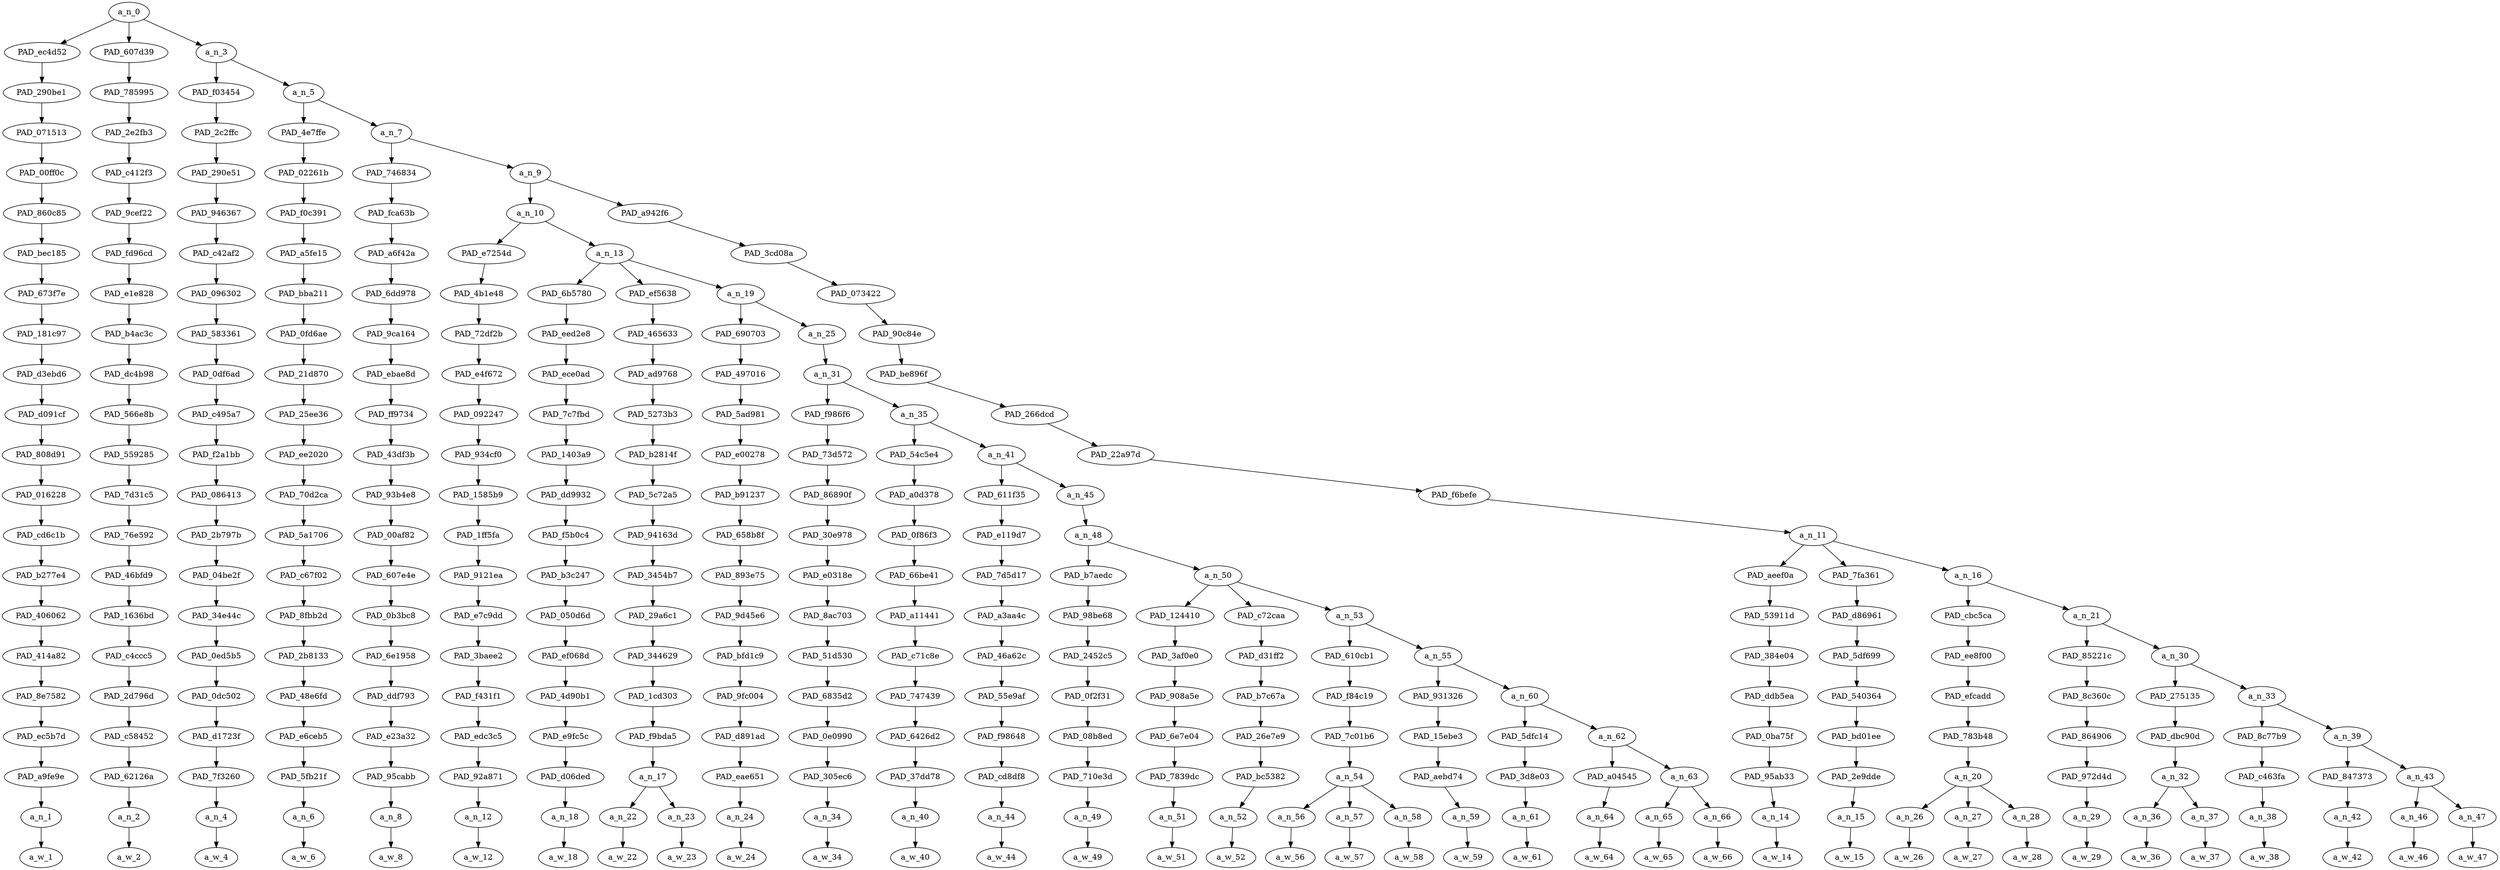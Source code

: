 strict digraph "" {
	a_n_0	[div_dir=-1,
		index=0,
		level=21,
		pos="1.7599656846788196,21!",
		text_span="[0, 1, 2, 3, 4, 5, 6, 7, 8, 9, 10, 11, 12, 13, 14, 15, 16, 17, 18, 19, 20, 21, 22, 23, 24, 25, 26, 27, 28, 29, 30, 31, 32, 33, 34, \
35]",
		value=0.99999999];
	PAD_ec4d52	[div_dir=-1,
		index=0,
		level=20,
		pos="0.0,20!",
		text_span="[0]",
		value=0.04089556];
	a_n_0 -> PAD_ec4d52;
	PAD_607d39	[div_dir=-1,
		index=1,
		level=20,
		pos="1.0,20!",
		text_span="[1]",
		value=0.01896242];
	a_n_0 -> PAD_607d39;
	a_n_3	[div_dir=-1,
		index=2,
		level=20,
		pos="4.279897054036459,20!",
		text_span="[2, 3, 4, 5, 6, 7, 8, 9, 10, 11, 12, 13, 14, 15, 16, 17, 18, 19, 20, 21, 22, 23, 24, 25, 26, 27, 28, 29, 30, 31, 32, 33, 34, 35]",
		value=0.93997715];
	a_n_0 -> a_n_3;
	PAD_290be1	[div_dir=-1,
		index=0,
		level=19,
		pos="0.0,19!",
		text_span="[0]",
		value=0.04089556];
	PAD_ec4d52 -> PAD_290be1;
	PAD_071513	[div_dir=-1,
		index=0,
		level=18,
		pos="0.0,18!",
		text_span="[0]",
		value=0.04089556];
	PAD_290be1 -> PAD_071513;
	PAD_00ff0c	[div_dir=-1,
		index=0,
		level=17,
		pos="0.0,17!",
		text_span="[0]",
		value=0.04089556];
	PAD_071513 -> PAD_00ff0c;
	PAD_860c85	[div_dir=-1,
		index=0,
		level=16,
		pos="0.0,16!",
		text_span="[0]",
		value=0.04089556];
	PAD_00ff0c -> PAD_860c85;
	PAD_bec185	[div_dir=-1,
		index=0,
		level=15,
		pos="0.0,15!",
		text_span="[0]",
		value=0.04089556];
	PAD_860c85 -> PAD_bec185;
	PAD_673f7e	[div_dir=-1,
		index=0,
		level=14,
		pos="0.0,14!",
		text_span="[0]",
		value=0.04089556];
	PAD_bec185 -> PAD_673f7e;
	PAD_181c97	[div_dir=-1,
		index=0,
		level=13,
		pos="0.0,13!",
		text_span="[0]",
		value=0.04089556];
	PAD_673f7e -> PAD_181c97;
	PAD_d3ebd6	[div_dir=-1,
		index=0,
		level=12,
		pos="0.0,12!",
		text_span="[0]",
		value=0.04089556];
	PAD_181c97 -> PAD_d3ebd6;
	PAD_d091cf	[div_dir=-1,
		index=0,
		level=11,
		pos="0.0,11!",
		text_span="[0]",
		value=0.04089556];
	PAD_d3ebd6 -> PAD_d091cf;
	PAD_808d91	[div_dir=-1,
		index=0,
		level=10,
		pos="0.0,10!",
		text_span="[0]",
		value=0.04089556];
	PAD_d091cf -> PAD_808d91;
	PAD_016228	[div_dir=-1,
		index=0,
		level=9,
		pos="0.0,9!",
		text_span="[0]",
		value=0.04089556];
	PAD_808d91 -> PAD_016228;
	PAD_cd6c1b	[div_dir=-1,
		index=0,
		level=8,
		pos="0.0,8!",
		text_span="[0]",
		value=0.04089556];
	PAD_016228 -> PAD_cd6c1b;
	PAD_b277e4	[div_dir=-1,
		index=0,
		level=7,
		pos="0.0,7!",
		text_span="[0]",
		value=0.04089556];
	PAD_cd6c1b -> PAD_b277e4;
	PAD_406062	[div_dir=-1,
		index=0,
		level=6,
		pos="0.0,6!",
		text_span="[0]",
		value=0.04089556];
	PAD_b277e4 -> PAD_406062;
	PAD_414a82	[div_dir=-1,
		index=0,
		level=5,
		pos="0.0,5!",
		text_span="[0]",
		value=0.04089556];
	PAD_406062 -> PAD_414a82;
	PAD_8e7582	[div_dir=-1,
		index=0,
		level=4,
		pos="0.0,4!",
		text_span="[0]",
		value=0.04089556];
	PAD_414a82 -> PAD_8e7582;
	PAD_ec5b7d	[div_dir=-1,
		index=0,
		level=3,
		pos="0.0,3!",
		text_span="[0]",
		value=0.04089556];
	PAD_8e7582 -> PAD_ec5b7d;
	PAD_a9fe9e	[div_dir=-1,
		index=0,
		level=2,
		pos="0.0,2!",
		text_span="[0]",
		value=0.04089556];
	PAD_ec5b7d -> PAD_a9fe9e;
	a_n_1	[div_dir=-1,
		index=0,
		level=1,
		pos="0.0,1!",
		text_span="[0]",
		value=0.04089556];
	PAD_a9fe9e -> a_n_1;
	a_w_1	[div_dir=0,
		index=0,
		level=0,
		pos="0,0!",
		text_span="[0]",
		value="<user>"];
	a_n_1 -> a_w_1;
	PAD_785995	[div_dir=-1,
		index=1,
		level=19,
		pos="1.0,19!",
		text_span="[1]",
		value=0.01896242];
	PAD_607d39 -> PAD_785995;
	PAD_2e2fb3	[div_dir=-1,
		index=1,
		level=18,
		pos="1.0,18!",
		text_span="[1]",
		value=0.01896242];
	PAD_785995 -> PAD_2e2fb3;
	PAD_c412f3	[div_dir=-1,
		index=1,
		level=17,
		pos="1.0,17!",
		text_span="[1]",
		value=0.01896242];
	PAD_2e2fb3 -> PAD_c412f3;
	PAD_9cef22	[div_dir=-1,
		index=1,
		level=16,
		pos="1.0,16!",
		text_span="[1]",
		value=0.01896242];
	PAD_c412f3 -> PAD_9cef22;
	PAD_fd96cd	[div_dir=-1,
		index=1,
		level=15,
		pos="1.0,15!",
		text_span="[1]",
		value=0.01896242];
	PAD_9cef22 -> PAD_fd96cd;
	PAD_e1e828	[div_dir=-1,
		index=1,
		level=14,
		pos="1.0,14!",
		text_span="[1]",
		value=0.01896242];
	PAD_fd96cd -> PAD_e1e828;
	PAD_b4ac3c	[div_dir=-1,
		index=1,
		level=13,
		pos="1.0,13!",
		text_span="[1]",
		value=0.01896242];
	PAD_e1e828 -> PAD_b4ac3c;
	PAD_dc4b98	[div_dir=-1,
		index=1,
		level=12,
		pos="1.0,12!",
		text_span="[1]",
		value=0.01896242];
	PAD_b4ac3c -> PAD_dc4b98;
	PAD_566e8b	[div_dir=-1,
		index=1,
		level=11,
		pos="1.0,11!",
		text_span="[1]",
		value=0.01896242];
	PAD_dc4b98 -> PAD_566e8b;
	PAD_559285	[div_dir=-1,
		index=1,
		level=10,
		pos="1.0,10!",
		text_span="[1]",
		value=0.01896242];
	PAD_566e8b -> PAD_559285;
	PAD_7d31c5	[div_dir=-1,
		index=1,
		level=9,
		pos="1.0,9!",
		text_span="[1]",
		value=0.01896242];
	PAD_559285 -> PAD_7d31c5;
	PAD_76e592	[div_dir=-1,
		index=1,
		level=8,
		pos="1.0,8!",
		text_span="[1]",
		value=0.01896242];
	PAD_7d31c5 -> PAD_76e592;
	PAD_46bfd9	[div_dir=-1,
		index=1,
		level=7,
		pos="1.0,7!",
		text_span="[1]",
		value=0.01896242];
	PAD_76e592 -> PAD_46bfd9;
	PAD_1636bd	[div_dir=-1,
		index=1,
		level=6,
		pos="1.0,6!",
		text_span="[1]",
		value=0.01896242];
	PAD_46bfd9 -> PAD_1636bd;
	PAD_c4ccc5	[div_dir=-1,
		index=1,
		level=5,
		pos="1.0,5!",
		text_span="[1]",
		value=0.01896242];
	PAD_1636bd -> PAD_c4ccc5;
	PAD_2d796d	[div_dir=-1,
		index=1,
		level=4,
		pos="1.0,4!",
		text_span="[1]",
		value=0.01896242];
	PAD_c4ccc5 -> PAD_2d796d;
	PAD_c58452	[div_dir=-1,
		index=1,
		level=3,
		pos="1.0,3!",
		text_span="[1]",
		value=0.01896242];
	PAD_2d796d -> PAD_c58452;
	PAD_62126a	[div_dir=-1,
		index=1,
		level=2,
		pos="1.0,2!",
		text_span="[1]",
		value=0.01896242];
	PAD_c58452 -> PAD_62126a;
	a_n_2	[div_dir=-1,
		index=1,
		level=1,
		pos="1.0,1!",
		text_span="[1]",
		value=0.01896242];
	PAD_62126a -> a_n_2;
	a_w_2	[div_dir=0,
		index=1,
		level=0,
		pos="1,0!",
		text_span="[1]",
		value=and];
	a_n_2 -> a_w_2;
	PAD_f03454	[div_dir=-1,
		index=2,
		level=19,
		pos="2.0,19!",
		text_span="[2]",
		value=0.01321689];
	a_n_3 -> PAD_f03454;
	a_n_5	[div_dir=-1,
		index=3,
		level=19,
		pos="6.559794108072917,19!",
		text_span="[3, 4, 5, 6, 7, 8, 9, 10, 11, 12, 13, 14, 15, 16, 17, 18, 19, 20, 21, 22, 23, 24, 25, 26, 27, 28, 29, 30, 31, 32, 33, 34, 35]",
		value=0.92663118];
	a_n_3 -> a_n_5;
	PAD_2c2ffc	[div_dir=-1,
		index=2,
		level=18,
		pos="2.0,18!",
		text_span="[2]",
		value=0.01321689];
	PAD_f03454 -> PAD_2c2ffc;
	PAD_290e51	[div_dir=-1,
		index=2,
		level=17,
		pos="2.0,17!",
		text_span="[2]",
		value=0.01321689];
	PAD_2c2ffc -> PAD_290e51;
	PAD_946367	[div_dir=-1,
		index=2,
		level=16,
		pos="2.0,16!",
		text_span="[2]",
		value=0.01321689];
	PAD_290e51 -> PAD_946367;
	PAD_c42af2	[div_dir=-1,
		index=2,
		level=15,
		pos="2.0,15!",
		text_span="[2]",
		value=0.01321689];
	PAD_946367 -> PAD_c42af2;
	PAD_096302	[div_dir=-1,
		index=2,
		level=14,
		pos="2.0,14!",
		text_span="[2]",
		value=0.01321689];
	PAD_c42af2 -> PAD_096302;
	PAD_583361	[div_dir=-1,
		index=2,
		level=13,
		pos="2.0,13!",
		text_span="[2]",
		value=0.01321689];
	PAD_096302 -> PAD_583361;
	PAD_0df6ad	[div_dir=-1,
		index=2,
		level=12,
		pos="2.0,12!",
		text_span="[2]",
		value=0.01321689];
	PAD_583361 -> PAD_0df6ad;
	PAD_c495a7	[div_dir=-1,
		index=2,
		level=11,
		pos="2.0,11!",
		text_span="[2]",
		value=0.01321689];
	PAD_0df6ad -> PAD_c495a7;
	PAD_f2a1bb	[div_dir=-1,
		index=2,
		level=10,
		pos="2.0,10!",
		text_span="[2]",
		value=0.01321689];
	PAD_c495a7 -> PAD_f2a1bb;
	PAD_086413	[div_dir=-1,
		index=2,
		level=9,
		pos="2.0,9!",
		text_span="[2]",
		value=0.01321689];
	PAD_f2a1bb -> PAD_086413;
	PAD_2b797b	[div_dir=-1,
		index=2,
		level=8,
		pos="2.0,8!",
		text_span="[2]",
		value=0.01321689];
	PAD_086413 -> PAD_2b797b;
	PAD_04be2f	[div_dir=-1,
		index=2,
		level=7,
		pos="2.0,7!",
		text_span="[2]",
		value=0.01321689];
	PAD_2b797b -> PAD_04be2f;
	PAD_34e44c	[div_dir=-1,
		index=2,
		level=6,
		pos="2.0,6!",
		text_span="[2]",
		value=0.01321689];
	PAD_04be2f -> PAD_34e44c;
	PAD_0ed5b5	[div_dir=-1,
		index=2,
		level=5,
		pos="2.0,5!",
		text_span="[2]",
		value=0.01321689];
	PAD_34e44c -> PAD_0ed5b5;
	PAD_0dc502	[div_dir=-1,
		index=2,
		level=4,
		pos="2.0,4!",
		text_span="[2]",
		value=0.01321689];
	PAD_0ed5b5 -> PAD_0dc502;
	PAD_d1723f	[div_dir=-1,
		index=2,
		level=3,
		pos="2.0,3!",
		text_span="[2]",
		value=0.01321689];
	PAD_0dc502 -> PAD_d1723f;
	PAD_7f3260	[div_dir=-1,
		index=2,
		level=2,
		pos="2.0,2!",
		text_span="[2]",
		value=0.01321689];
	PAD_d1723f -> PAD_7f3260;
	a_n_4	[div_dir=-1,
		index=2,
		level=1,
		pos="2.0,1!",
		text_span="[2]",
		value=0.01321689];
	PAD_7f3260 -> a_n_4;
	a_w_4	[div_dir=0,
		index=2,
		level=0,
		pos="2,0!",
		text_span="[2]",
		value=this];
	a_n_4 -> a_w_4;
	PAD_4e7ffe	[div_dir=-1,
		index=3,
		level=18,
		pos="3.0,18!",
		text_span="[3]",
		value=0.01443607];
	a_n_5 -> PAD_4e7ffe;
	a_n_7	[div_dir=-1,
		index=4,
		level=18,
		pos="10.119588216145834,18!",
		text_span="[4, 5, 6, 7, 8, 9, 10, 11, 12, 13, 14, 15, 16, 17, 18, 19, 20, 21, 22, 23, 24, 25, 26, 27, 28, 29, 30, 31, 32, 33, 34, 35]",
		value=0.91206500];
	a_n_5 -> a_n_7;
	PAD_02261b	[div_dir=-1,
		index=3,
		level=17,
		pos="3.0,17!",
		text_span="[3]",
		value=0.01443607];
	PAD_4e7ffe -> PAD_02261b;
	PAD_f0c391	[div_dir=-1,
		index=3,
		level=16,
		pos="3.0,16!",
		text_span="[3]",
		value=0.01443607];
	PAD_02261b -> PAD_f0c391;
	PAD_a5fe15	[div_dir=-1,
		index=3,
		level=15,
		pos="3.0,15!",
		text_span="[3]",
		value=0.01443607];
	PAD_f0c391 -> PAD_a5fe15;
	PAD_bba211	[div_dir=-1,
		index=3,
		level=14,
		pos="3.0,14!",
		text_span="[3]",
		value=0.01443607];
	PAD_a5fe15 -> PAD_bba211;
	PAD_0fd6ae	[div_dir=-1,
		index=3,
		level=13,
		pos="3.0,13!",
		text_span="[3]",
		value=0.01443607];
	PAD_bba211 -> PAD_0fd6ae;
	PAD_21d870	[div_dir=-1,
		index=3,
		level=12,
		pos="3.0,12!",
		text_span="[3]",
		value=0.01443607];
	PAD_0fd6ae -> PAD_21d870;
	PAD_25ee36	[div_dir=-1,
		index=3,
		level=11,
		pos="3.0,11!",
		text_span="[3]",
		value=0.01443607];
	PAD_21d870 -> PAD_25ee36;
	PAD_ee2020	[div_dir=-1,
		index=3,
		level=10,
		pos="3.0,10!",
		text_span="[3]",
		value=0.01443607];
	PAD_25ee36 -> PAD_ee2020;
	PAD_70d2ca	[div_dir=-1,
		index=3,
		level=9,
		pos="3.0,9!",
		text_span="[3]",
		value=0.01443607];
	PAD_ee2020 -> PAD_70d2ca;
	PAD_5a1706	[div_dir=-1,
		index=3,
		level=8,
		pos="3.0,8!",
		text_span="[3]",
		value=0.01443607];
	PAD_70d2ca -> PAD_5a1706;
	PAD_c67f02	[div_dir=-1,
		index=3,
		level=7,
		pos="3.0,7!",
		text_span="[3]",
		value=0.01443607];
	PAD_5a1706 -> PAD_c67f02;
	PAD_8fbb2d	[div_dir=-1,
		index=3,
		level=6,
		pos="3.0,6!",
		text_span="[3]",
		value=0.01443607];
	PAD_c67f02 -> PAD_8fbb2d;
	PAD_2b8133	[div_dir=-1,
		index=3,
		level=5,
		pos="3.0,5!",
		text_span="[3]",
		value=0.01443607];
	PAD_8fbb2d -> PAD_2b8133;
	PAD_48e6fd	[div_dir=-1,
		index=3,
		level=4,
		pos="3.0,4!",
		text_span="[3]",
		value=0.01443607];
	PAD_2b8133 -> PAD_48e6fd;
	PAD_e6ceb5	[div_dir=-1,
		index=3,
		level=3,
		pos="3.0,3!",
		text_span="[3]",
		value=0.01443607];
	PAD_48e6fd -> PAD_e6ceb5;
	PAD_5fb21f	[div_dir=-1,
		index=3,
		level=2,
		pos="3.0,2!",
		text_span="[3]",
		value=0.01443607];
	PAD_e6ceb5 -> PAD_5fb21f;
	a_n_6	[div_dir=-1,
		index=3,
		level=1,
		pos="3.0,1!",
		text_span="[3]",
		value=0.01443607];
	PAD_5fb21f -> a_n_6;
	a_w_6	[div_dir=0,
		index=3,
		level=0,
		pos="3,0!",
		text_span="[3]",
		value=is];
	a_n_6 -> a_w_6;
	PAD_746834	[div_dir=1,
		index=4,
		level=17,
		pos="4.0,17!",
		text_span="[4]",
		value=0.02160850];
	a_n_7 -> PAD_746834;
	a_n_9	[div_dir=-1,
		index=5,
		level=17,
		pos="16.239176432291668,17!",
		text_span="[5, 6, 7, 8, 9, 10, 11, 12, 13, 14, 15, 16, 17, 18, 19, 20, 21, 22, 23, 24, 25, 26, 27, 28, 29, 30, 31, 32, 33, 34, 35]",
		value=0.89032650];
	a_n_7 -> a_n_9;
	PAD_fca63b	[div_dir=1,
		index=4,
		level=16,
		pos="4.0,16!",
		text_span="[4]",
		value=0.02160850];
	PAD_746834 -> PAD_fca63b;
	PAD_a6f42a	[div_dir=1,
		index=4,
		level=15,
		pos="4.0,15!",
		text_span="[4]",
		value=0.02160850];
	PAD_fca63b -> PAD_a6f42a;
	PAD_6dd978	[div_dir=1,
		index=4,
		level=14,
		pos="4.0,14!",
		text_span="[4]",
		value=0.02160850];
	PAD_a6f42a -> PAD_6dd978;
	PAD_9ca164	[div_dir=1,
		index=4,
		level=13,
		pos="4.0,13!",
		text_span="[4]",
		value=0.02160850];
	PAD_6dd978 -> PAD_9ca164;
	PAD_ebae8d	[div_dir=1,
		index=4,
		level=12,
		pos="4.0,12!",
		text_span="[4]",
		value=0.02160850];
	PAD_9ca164 -> PAD_ebae8d;
	PAD_ff9734	[div_dir=1,
		index=4,
		level=11,
		pos="4.0,11!",
		text_span="[4]",
		value=0.02160850];
	PAD_ebae8d -> PAD_ff9734;
	PAD_43df3b	[div_dir=1,
		index=4,
		level=10,
		pos="4.0,10!",
		text_span="[4]",
		value=0.02160850];
	PAD_ff9734 -> PAD_43df3b;
	PAD_93b4e8	[div_dir=1,
		index=4,
		level=9,
		pos="4.0,9!",
		text_span="[4]",
		value=0.02160850];
	PAD_43df3b -> PAD_93b4e8;
	PAD_00af82	[div_dir=1,
		index=4,
		level=8,
		pos="4.0,8!",
		text_span="[4]",
		value=0.02160850];
	PAD_93b4e8 -> PAD_00af82;
	PAD_607e4e	[div_dir=1,
		index=4,
		level=7,
		pos="4.0,7!",
		text_span="[4]",
		value=0.02160850];
	PAD_00af82 -> PAD_607e4e;
	PAD_0b3bc8	[div_dir=1,
		index=4,
		level=6,
		pos="4.0,6!",
		text_span="[4]",
		value=0.02160850];
	PAD_607e4e -> PAD_0b3bc8;
	PAD_6e1958	[div_dir=1,
		index=4,
		level=5,
		pos="4.0,5!",
		text_span="[4]",
		value=0.02160850];
	PAD_0b3bc8 -> PAD_6e1958;
	PAD_ddf793	[div_dir=1,
		index=4,
		level=4,
		pos="4.0,4!",
		text_span="[4]",
		value=0.02160850];
	PAD_6e1958 -> PAD_ddf793;
	PAD_e23a32	[div_dir=1,
		index=4,
		level=3,
		pos="4.0,3!",
		text_span="[4]",
		value=0.02160850];
	PAD_ddf793 -> PAD_e23a32;
	PAD_95cabb	[div_dir=1,
		index=4,
		level=2,
		pos="4.0,2!",
		text_span="[4]",
		value=0.02160850];
	PAD_e23a32 -> PAD_95cabb;
	a_n_8	[div_dir=1,
		index=4,
		level=1,
		pos="4.0,1!",
		text_span="[4]",
		value=0.02160850];
	PAD_95cabb -> a_n_8;
	a_w_8	[div_dir=0,
		index=4,
		level=0,
		pos="4,0!",
		text_span="[4]",
		value=why];
	a_n_8 -> a_w_8;
	a_n_10	[div_dir=-1,
		index=5,
		level=16,
		pos="6.587727864583333,16!",
		text_span="[5, 6, 7, 8, 9, 10, 11, 12, 13, 14, 15, 16, 17, 18, 19, 20, 21, 22, 23]",
		value=0.61662740];
	a_n_9 -> a_n_10;
	PAD_a942f6	[div_dir=-1,
		index=6,
		level=16,
		pos="25.890625,16!",
		text_span="[24, 25, 26, 27, 28, 29, 30, 31, 32, 33, 34, 35]",
		value=0.27354283];
	a_n_9 -> PAD_a942f6;
	PAD_e7254d	[div_dir=-1,
		index=5,
		level=15,
		pos="5.0,15!",
		text_span="[5]",
		value=0.07287139];
	a_n_10 -> PAD_e7254d;
	a_n_13	[div_dir=-1,
		index=6,
		level=15,
		pos="8.175455729166666,15!",
		text_span="[6, 7, 8, 9, 10, 11, 12, 13, 14, 15, 16, 17, 18, 19, 20, 21, 22, 23]",
		value=0.54358888];
	a_n_10 -> a_n_13;
	PAD_4b1e48	[div_dir=-1,
		index=5,
		level=14,
		pos="5.0,14!",
		text_span="[5]",
		value=0.07287139];
	PAD_e7254d -> PAD_4b1e48;
	PAD_72df2b	[div_dir=-1,
		index=5,
		level=13,
		pos="5.0,13!",
		text_span="[5]",
		value=0.07287139];
	PAD_4b1e48 -> PAD_72df2b;
	PAD_e4f672	[div_dir=-1,
		index=5,
		level=12,
		pos="5.0,12!",
		text_span="[5]",
		value=0.07287139];
	PAD_72df2b -> PAD_e4f672;
	PAD_092247	[div_dir=-1,
		index=5,
		level=11,
		pos="5.0,11!",
		text_span="[5]",
		value=0.07287139];
	PAD_e4f672 -> PAD_092247;
	PAD_934cf0	[div_dir=-1,
		index=5,
		level=10,
		pos="5.0,10!",
		text_span="[5]",
		value=0.07287139];
	PAD_092247 -> PAD_934cf0;
	PAD_1585b9	[div_dir=-1,
		index=5,
		level=9,
		pos="5.0,9!",
		text_span="[5]",
		value=0.07287139];
	PAD_934cf0 -> PAD_1585b9;
	PAD_1ff5fa	[div_dir=-1,
		index=5,
		level=8,
		pos="5.0,8!",
		text_span="[5]",
		value=0.07287139];
	PAD_1585b9 -> PAD_1ff5fa;
	PAD_9121ea	[div_dir=-1,
		index=5,
		level=7,
		pos="5.0,7!",
		text_span="[5]",
		value=0.07287139];
	PAD_1ff5fa -> PAD_9121ea;
	PAD_e7c9dd	[div_dir=-1,
		index=5,
		level=6,
		pos="5.0,6!",
		text_span="[5]",
		value=0.07287139];
	PAD_9121ea -> PAD_e7c9dd;
	PAD_3baee2	[div_dir=-1,
		index=5,
		level=5,
		pos="5.0,5!",
		text_span="[5]",
		value=0.07287139];
	PAD_e7c9dd -> PAD_3baee2;
	PAD_f431f1	[div_dir=-1,
		index=5,
		level=4,
		pos="5.0,4!",
		text_span="[5]",
		value=0.07287139];
	PAD_3baee2 -> PAD_f431f1;
	PAD_edc3c5	[div_dir=-1,
		index=5,
		level=3,
		pos="5.0,3!",
		text_span="[5]",
		value=0.07287139];
	PAD_f431f1 -> PAD_edc3c5;
	PAD_92a871	[div_dir=-1,
		index=5,
		level=2,
		pos="5.0,2!",
		text_span="[5]",
		value=0.07287139];
	PAD_edc3c5 -> PAD_92a871;
	a_n_12	[div_dir=-1,
		index=5,
		level=1,
		pos="5.0,1!",
		text_span="[5]",
		value=0.07287139];
	PAD_92a871 -> a_n_12;
	a_w_12	[div_dir=0,
		index=5,
		level=0,
		pos="5,0!",
		text_span="[5]",
		value=zionist];
	a_n_12 -> a_w_12;
	PAD_6b5780	[div_dir=-1,
		index=7,
		level=14,
		pos="8.0,14!",
		text_span="[8]",
		value=0.01099027];
	a_n_13 -> PAD_6b5780;
	PAD_ef5638	[div_dir=1,
		index=6,
		level=14,
		pos="6.5,14!",
		text_span="[6, 7]",
		value=0.04595571];
	a_n_13 -> PAD_ef5638;
	a_n_19	[div_dir=-1,
		index=8,
		level=14,
		pos="10.0263671875,14!",
		text_span="[9, 10, 11, 12, 13, 14, 15, 16, 17, 18, 19, 20, 21, 22, 23]",
		value=0.48658441];
	a_n_13 -> a_n_19;
	PAD_eed2e8	[div_dir=-1,
		index=7,
		level=13,
		pos="8.0,13!",
		text_span="[8]",
		value=0.01099027];
	PAD_6b5780 -> PAD_eed2e8;
	PAD_ece0ad	[div_dir=-1,
		index=7,
		level=12,
		pos="8.0,12!",
		text_span="[8]",
		value=0.01099027];
	PAD_eed2e8 -> PAD_ece0ad;
	PAD_7c7fbd	[div_dir=-1,
		index=7,
		level=11,
		pos="8.0,11!",
		text_span="[8]",
		value=0.01099027];
	PAD_ece0ad -> PAD_7c7fbd;
	PAD_1403a9	[div_dir=-1,
		index=7,
		level=10,
		pos="8.0,10!",
		text_span="[8]",
		value=0.01099027];
	PAD_7c7fbd -> PAD_1403a9;
	PAD_dd9932	[div_dir=-1,
		index=7,
		level=9,
		pos="8.0,9!",
		text_span="[8]",
		value=0.01099027];
	PAD_1403a9 -> PAD_dd9932;
	PAD_f5b0c4	[div_dir=-1,
		index=7,
		level=8,
		pos="8.0,8!",
		text_span="[8]",
		value=0.01099027];
	PAD_dd9932 -> PAD_f5b0c4;
	PAD_b3c247	[div_dir=-1,
		index=7,
		level=7,
		pos="8.0,7!",
		text_span="[8]",
		value=0.01099027];
	PAD_f5b0c4 -> PAD_b3c247;
	PAD_050d6d	[div_dir=-1,
		index=7,
		level=6,
		pos="8.0,6!",
		text_span="[8]",
		value=0.01099027];
	PAD_b3c247 -> PAD_050d6d;
	PAD_ef068d	[div_dir=-1,
		index=7,
		level=5,
		pos="8.0,5!",
		text_span="[8]",
		value=0.01099027];
	PAD_050d6d -> PAD_ef068d;
	PAD_4d90b1	[div_dir=-1,
		index=7,
		level=4,
		pos="8.0,4!",
		text_span="[8]",
		value=0.01099027];
	PAD_ef068d -> PAD_4d90b1;
	PAD_e9fc5c	[div_dir=-1,
		index=7,
		level=3,
		pos="8.0,3!",
		text_span="[8]",
		value=0.01099027];
	PAD_4d90b1 -> PAD_e9fc5c;
	PAD_d06ded	[div_dir=-1,
		index=7,
		level=2,
		pos="8.0,2!",
		text_span="[8]",
		value=0.01099027];
	PAD_e9fc5c -> PAD_d06ded;
	a_n_18	[div_dir=-1,
		index=8,
		level=1,
		pos="8.0,1!",
		text_span="[8]",
		value=0.01099027];
	PAD_d06ded -> a_n_18;
	a_w_18	[div_dir=0,
		index=8,
		level=0,
		pos="8,0!",
		text_span="[8]",
		value=and1];
	a_n_18 -> a_w_18;
	PAD_465633	[div_dir=1,
		index=6,
		level=13,
		pos="6.5,13!",
		text_span="[6, 7]",
		value=0.04595571];
	PAD_ef5638 -> PAD_465633;
	PAD_ad9768	[div_dir=1,
		index=6,
		level=12,
		pos="6.5,12!",
		text_span="[6, 7]",
		value=0.04595571];
	PAD_465633 -> PAD_ad9768;
	PAD_5273b3	[div_dir=1,
		index=6,
		level=11,
		pos="6.5,11!",
		text_span="[6, 7]",
		value=0.04595571];
	PAD_ad9768 -> PAD_5273b3;
	PAD_b2814f	[div_dir=1,
		index=6,
		level=10,
		pos="6.5,10!",
		text_span="[6, 7]",
		value=0.04595571];
	PAD_5273b3 -> PAD_b2814f;
	PAD_5c72a5	[div_dir=1,
		index=6,
		level=9,
		pos="6.5,9!",
		text_span="[6, 7]",
		value=0.04595571];
	PAD_b2814f -> PAD_5c72a5;
	PAD_94163d	[div_dir=1,
		index=6,
		level=8,
		pos="6.5,8!",
		text_span="[6, 7]",
		value=0.04595571];
	PAD_5c72a5 -> PAD_94163d;
	PAD_3454b7	[div_dir=1,
		index=6,
		level=7,
		pos="6.5,7!",
		text_span="[6, 7]",
		value=0.04595571];
	PAD_94163d -> PAD_3454b7;
	PAD_29a6c1	[div_dir=1,
		index=6,
		level=6,
		pos="6.5,6!",
		text_span="[6, 7]",
		value=0.04595571];
	PAD_3454b7 -> PAD_29a6c1;
	PAD_344629	[div_dir=1,
		index=6,
		level=5,
		pos="6.5,5!",
		text_span="[6, 7]",
		value=0.04595571];
	PAD_29a6c1 -> PAD_344629;
	PAD_1cd303	[div_dir=1,
		index=6,
		level=4,
		pos="6.5,4!",
		text_span="[6, 7]",
		value=0.04595571];
	PAD_344629 -> PAD_1cd303;
	PAD_f9bda5	[div_dir=1,
		index=6,
		level=3,
		pos="6.5,3!",
		text_span="[6, 7]",
		value=0.04595571];
	PAD_1cd303 -> PAD_f9bda5;
	a_n_17	[div_dir=1,
		index=6,
		level=2,
		pos="6.5,2!",
		text_span="[6, 7]",
		value=0.04595571];
	PAD_f9bda5 -> a_n_17;
	a_n_22	[div_dir=-1,
		index=6,
		level=1,
		pos="6.0,1!",
		text_span="[6]",
		value=0.02840450];
	a_n_17 -> a_n_22;
	a_n_23	[div_dir=1,
		index=7,
		level=1,
		pos="7.0,1!",
		text_span="[7]",
		value=0.01751646];
	a_n_17 -> a_n_23;
	a_w_22	[div_dir=0,
		index=6,
		level=0,
		pos="6,0!",
		text_span="[6]",
		value=hate];
	a_n_22 -> a_w_22;
	a_w_23	[div_dir=0,
		index=7,
		level=0,
		pos="7,0!",
		text_span="[7]",
		value=him];
	a_n_23 -> a_w_23;
	PAD_690703	[div_dir=-1,
		index=8,
		level=13,
		pos="9.0,13!",
		text_span="[9]",
		value=0.01282343];
	a_n_19 -> PAD_690703;
	a_n_25	[div_dir=-1,
		index=9,
		level=13,
		pos="11.052734375,13!",
		text_span="[10, 11, 12, 13, 14, 15, 16, 17, 18, 19, 20, 21, 22, 23]",
		value=0.47368523];
	a_n_19 -> a_n_25;
	PAD_497016	[div_dir=-1,
		index=8,
		level=12,
		pos="9.0,12!",
		text_span="[9]",
		value=0.01282343];
	PAD_690703 -> PAD_497016;
	PAD_5ad981	[div_dir=-1,
		index=8,
		level=11,
		pos="9.0,11!",
		text_span="[9]",
		value=0.01282343];
	PAD_497016 -> PAD_5ad981;
	PAD_e00278	[div_dir=-1,
		index=8,
		level=10,
		pos="9.0,10!",
		text_span="[9]",
		value=0.01282343];
	PAD_5ad981 -> PAD_e00278;
	PAD_b91237	[div_dir=-1,
		index=8,
		level=9,
		pos="9.0,9!",
		text_span="[9]",
		value=0.01282343];
	PAD_e00278 -> PAD_b91237;
	PAD_658b8f	[div_dir=-1,
		index=8,
		level=8,
		pos="9.0,8!",
		text_span="[9]",
		value=0.01282343];
	PAD_b91237 -> PAD_658b8f;
	PAD_893e75	[div_dir=-1,
		index=8,
		level=7,
		pos="9.0,7!",
		text_span="[9]",
		value=0.01282343];
	PAD_658b8f -> PAD_893e75;
	PAD_9d45e6	[div_dir=-1,
		index=8,
		level=6,
		pos="9.0,6!",
		text_span="[9]",
		value=0.01282343];
	PAD_893e75 -> PAD_9d45e6;
	PAD_bfd1c9	[div_dir=-1,
		index=8,
		level=5,
		pos="9.0,5!",
		text_span="[9]",
		value=0.01282343];
	PAD_9d45e6 -> PAD_bfd1c9;
	PAD_9fc004	[div_dir=-1,
		index=8,
		level=4,
		pos="9.0,4!",
		text_span="[9]",
		value=0.01282343];
	PAD_bfd1c9 -> PAD_9fc004;
	PAD_d891ad	[div_dir=-1,
		index=8,
		level=3,
		pos="9.0,3!",
		text_span="[9]",
		value=0.01282343];
	PAD_9fc004 -> PAD_d891ad;
	PAD_eae651	[div_dir=-1,
		index=8,
		level=2,
		pos="9.0,2!",
		text_span="[9]",
		value=0.01282343];
	PAD_d891ad -> PAD_eae651;
	a_n_24	[div_dir=-1,
		index=9,
		level=1,
		pos="9.0,1!",
		text_span="[9]",
		value=0.01282343];
	PAD_eae651 -> a_n_24;
	a_w_24	[div_dir=0,
		index=9,
		level=0,
		pos="9,0!",
		text_span="[9]",
		value=want];
	a_n_24 -> a_w_24;
	a_n_31	[div_dir=-1,
		index=9,
		level=12,
		pos="11.052734375,12!",
		text_span="[10, 11, 12, 13, 14, 15, 16, 17, 18, 19, 20, 21, 22, 23]",
		value=0.47362024];
	a_n_25 -> a_n_31;
	PAD_f986f6	[div_dir=-1,
		index=9,
		level=11,
		pos="10.0,11!",
		text_span="[10]",
		value=0.00791918];
	a_n_31 -> PAD_f986f6;
	a_n_35	[div_dir=-1,
		index=10,
		level=11,
		pos="12.10546875,11!",
		text_span="[11, 12, 13, 14, 15, 16, 17, 18, 19, 20, 21, 22, 23]",
		value=0.46563607];
	a_n_31 -> a_n_35;
	PAD_73d572	[div_dir=-1,
		index=9,
		level=10,
		pos="10.0,10!",
		text_span="[10]",
		value=0.00791918];
	PAD_f986f6 -> PAD_73d572;
	PAD_86890f	[div_dir=-1,
		index=9,
		level=9,
		pos="10.0,9!",
		text_span="[10]",
		value=0.00791918];
	PAD_73d572 -> PAD_86890f;
	PAD_30e978	[div_dir=-1,
		index=9,
		level=8,
		pos="10.0,8!",
		text_span="[10]",
		value=0.00791918];
	PAD_86890f -> PAD_30e978;
	PAD_e0318e	[div_dir=-1,
		index=9,
		level=7,
		pos="10.0,7!",
		text_span="[10]",
		value=0.00791918];
	PAD_30e978 -> PAD_e0318e;
	PAD_8ac703	[div_dir=-1,
		index=9,
		level=6,
		pos="10.0,6!",
		text_span="[10]",
		value=0.00791918];
	PAD_e0318e -> PAD_8ac703;
	PAD_51d530	[div_dir=-1,
		index=9,
		level=5,
		pos="10.0,5!",
		text_span="[10]",
		value=0.00791918];
	PAD_8ac703 -> PAD_51d530;
	PAD_6835d2	[div_dir=-1,
		index=9,
		level=4,
		pos="10.0,4!",
		text_span="[10]",
		value=0.00791918];
	PAD_51d530 -> PAD_6835d2;
	PAD_0e0990	[div_dir=-1,
		index=9,
		level=3,
		pos="10.0,3!",
		text_span="[10]",
		value=0.00791918];
	PAD_6835d2 -> PAD_0e0990;
	PAD_305ec6	[div_dir=-1,
		index=9,
		level=2,
		pos="10.0,2!",
		text_span="[10]",
		value=0.00791918];
	PAD_0e0990 -> PAD_305ec6;
	a_n_34	[div_dir=-1,
		index=10,
		level=1,
		pos="10.0,1!",
		text_span="[10]",
		value=0.00791918];
	PAD_305ec6 -> a_n_34;
	a_w_34	[div_dir=0,
		index=10,
		level=0,
		pos="10,0!",
		text_span="[10]",
		value=to];
	a_n_34 -> a_w_34;
	PAD_54c5e4	[div_dir=-1,
		index=10,
		level=10,
		pos="11.0,10!",
		text_span="[11]",
		value=0.02102759];
	a_n_35 -> PAD_54c5e4;
	a_n_41	[div_dir=-1,
		index=11,
		level=10,
		pos="13.2109375,10!",
		text_span="[12, 13, 14, 15, 16, 17, 18, 19, 20, 21, 22, 23]",
		value=0.44455130];
	a_n_35 -> a_n_41;
	PAD_a0d378	[div_dir=-1,
		index=10,
		level=9,
		pos="11.0,9!",
		text_span="[11]",
		value=0.02102759];
	PAD_54c5e4 -> PAD_a0d378;
	PAD_0f86f3	[div_dir=-1,
		index=10,
		level=8,
		pos="11.0,8!",
		text_span="[11]",
		value=0.02102759];
	PAD_a0d378 -> PAD_0f86f3;
	PAD_66be41	[div_dir=-1,
		index=10,
		level=7,
		pos="11.0,7!",
		text_span="[11]",
		value=0.02102759];
	PAD_0f86f3 -> PAD_66be41;
	PAD_a11441	[div_dir=-1,
		index=10,
		level=6,
		pos="11.0,6!",
		text_span="[11]",
		value=0.02102759];
	PAD_66be41 -> PAD_a11441;
	PAD_c71c8e	[div_dir=-1,
		index=10,
		level=5,
		pos="11.0,5!",
		text_span="[11]",
		value=0.02102759];
	PAD_a11441 -> PAD_c71c8e;
	PAD_747439	[div_dir=-1,
		index=10,
		level=4,
		pos="11.0,4!",
		text_span="[11]",
		value=0.02102759];
	PAD_c71c8e -> PAD_747439;
	PAD_6426d2	[div_dir=-1,
		index=10,
		level=3,
		pos="11.0,3!",
		text_span="[11]",
		value=0.02102759];
	PAD_747439 -> PAD_6426d2;
	PAD_37dd78	[div_dir=-1,
		index=10,
		level=2,
		pos="11.0,2!",
		text_span="[11]",
		value=0.02102759];
	PAD_6426d2 -> PAD_37dd78;
	a_n_40	[div_dir=-1,
		index=11,
		level=1,
		pos="11.0,1!",
		text_span="[11]",
		value=0.02102759];
	PAD_37dd78 -> a_n_40;
	a_w_40	[div_dir=0,
		index=11,
		level=0,
		pos="11,0!",
		text_span="[11]",
		value=destroy];
	a_n_40 -> a_w_40;
	PAD_611f35	[div_dir=-1,
		index=11,
		level=9,
		pos="12.0,9!",
		text_span="[12]",
		value=0.02877405];
	a_n_41 -> PAD_611f35;
	a_n_45	[div_dir=-1,
		index=12,
		level=9,
		pos="14.421875,9!",
		text_span="[13, 14, 15, 16, 17, 18, 19, 20, 21, 22, 23]",
		value=0.41572870];
	a_n_41 -> a_n_45;
	PAD_e119d7	[div_dir=-1,
		index=11,
		level=8,
		pos="12.0,8!",
		text_span="[12]",
		value=0.02877405];
	PAD_611f35 -> PAD_e119d7;
	PAD_7d5d17	[div_dir=-1,
		index=11,
		level=7,
		pos="12.0,7!",
		text_span="[12]",
		value=0.02877405];
	PAD_e119d7 -> PAD_7d5d17;
	PAD_a3aa4c	[div_dir=-1,
		index=11,
		level=6,
		pos="12.0,6!",
		text_span="[12]",
		value=0.02877405];
	PAD_7d5d17 -> PAD_a3aa4c;
	PAD_46a62c	[div_dir=-1,
		index=11,
		level=5,
		pos="12.0,5!",
		text_span="[12]",
		value=0.02877405];
	PAD_a3aa4c -> PAD_46a62c;
	PAD_55e9af	[div_dir=-1,
		index=11,
		level=4,
		pos="12.0,4!",
		text_span="[12]",
		value=0.02877405];
	PAD_46a62c -> PAD_55e9af;
	PAD_f98648	[div_dir=-1,
		index=11,
		level=3,
		pos="12.0,3!",
		text_span="[12]",
		value=0.02877405];
	PAD_55e9af -> PAD_f98648;
	PAD_cd8df8	[div_dir=-1,
		index=11,
		level=2,
		pos="12.0,2!",
		text_span="[12]",
		value=0.02877405];
	PAD_f98648 -> PAD_cd8df8;
	a_n_44	[div_dir=-1,
		index=12,
		level=1,
		pos="12.0,1!",
		text_span="[12]",
		value=0.02877405];
	PAD_cd8df8 -> a_n_44;
	a_w_44	[div_dir=0,
		index=12,
		level=0,
		pos="12,0!",
		text_span="[12]",
		value=russia];
	a_n_44 -> a_w_44;
	a_n_48	[div_dir=-1,
		index=12,
		level=8,
		pos="14.421875,8!",
		text_span="[13, 14, 15, 16, 17, 18, 19, 20, 21, 22, 23]",
		value=0.41572647];
	a_n_45 -> a_n_48;
	PAD_b7aedc	[div_dir=1,
		index=12,
		level=7,
		pos="13.0,7!",
		text_span="[13]",
		value=0.01613347];
	a_n_48 -> PAD_b7aedc;
	a_n_50	[div_dir=-1,
		index=13,
		level=7,
		pos="15.84375,7!",
		text_span="[14, 15, 16, 17, 18, 19, 20, 21, 22, 23]",
		value=0.39959076];
	a_n_48 -> a_n_50;
	PAD_98be68	[div_dir=1,
		index=12,
		level=6,
		pos="13.0,6!",
		text_span="[13]",
		value=0.01613347];
	PAD_b7aedc -> PAD_98be68;
	PAD_2452c5	[div_dir=1,
		index=12,
		level=5,
		pos="13.0,5!",
		text_span="[13]",
		value=0.01613347];
	PAD_98be68 -> PAD_2452c5;
	PAD_0f2f31	[div_dir=1,
		index=12,
		level=4,
		pos="13.0,4!",
		text_span="[13]",
		value=0.01613347];
	PAD_2452c5 -> PAD_0f2f31;
	PAD_08b8ed	[div_dir=1,
		index=12,
		level=3,
		pos="13.0,3!",
		text_span="[13]",
		value=0.01613347];
	PAD_0f2f31 -> PAD_08b8ed;
	PAD_710e3d	[div_dir=1,
		index=12,
		level=2,
		pos="13.0,2!",
		text_span="[13]",
		value=0.01613347];
	PAD_08b8ed -> PAD_710e3d;
	a_n_49	[div_dir=1,
		index=13,
		level=1,
		pos="13.0,1!",
		text_span="[13]",
		value=0.01613347];
	PAD_710e3d -> a_n_49;
	a_w_49	[div_dir=0,
		index=13,
		level=0,
		pos="13,0!",
		text_span="[13]",
		value=they];
	a_n_49 -> a_w_49;
	PAD_124410	[div_dir=-1,
		index=13,
		level=6,
		pos="14.0,6!",
		text_span="[14]",
		value=0.02260640];
	a_n_50 -> PAD_124410;
	PAD_c72caa	[div_dir=-1,
		index=14,
		level=6,
		pos="15.0,6!",
		text_span="[15]",
		value=0.01160328];
	a_n_50 -> PAD_c72caa;
	a_n_53	[div_dir=1,
		index=15,
		level=6,
		pos="18.53125,6!",
		text_span="[16, 17, 18, 19, 20, 21, 22, 23]",
		value=0.36536747];
	a_n_50 -> a_n_53;
	PAD_3af0e0	[div_dir=-1,
		index=13,
		level=5,
		pos="14.0,5!",
		text_span="[14]",
		value=0.02260640];
	PAD_124410 -> PAD_3af0e0;
	PAD_908a5e	[div_dir=-1,
		index=13,
		level=4,
		pos="14.0,4!",
		text_span="[14]",
		value=0.02260640];
	PAD_3af0e0 -> PAD_908a5e;
	PAD_6e7e04	[div_dir=-1,
		index=13,
		level=3,
		pos="14.0,3!",
		text_span="[14]",
		value=0.02260640];
	PAD_908a5e -> PAD_6e7e04;
	PAD_7839dc	[div_dir=-1,
		index=13,
		level=2,
		pos="14.0,2!",
		text_span="[14]",
		value=0.02260640];
	PAD_6e7e04 -> PAD_7839dc;
	a_n_51	[div_dir=-1,
		index=14,
		level=1,
		pos="14.0,1!",
		text_span="[14]",
		value=0.02260640];
	PAD_7839dc -> a_n_51;
	a_w_51	[div_dir=0,
		index=14,
		level=0,
		pos="14,0!",
		text_span="[14]",
		value=kicked];
	a_n_51 -> a_w_51;
	PAD_d31ff2	[div_dir=-1,
		index=14,
		level=5,
		pos="15.0,5!",
		text_span="[15]",
		value=0.01160328];
	PAD_c72caa -> PAD_d31ff2;
	PAD_b7c67a	[div_dir=-1,
		index=14,
		level=4,
		pos="15.0,4!",
		text_span="[15]",
		value=0.01160328];
	PAD_d31ff2 -> PAD_b7c67a;
	PAD_26e7e9	[div_dir=-1,
		index=14,
		level=3,
		pos="15.0,3!",
		text_span="[15]",
		value=0.01160328];
	PAD_b7c67a -> PAD_26e7e9;
	PAD_bc5382	[div_dir=-1,
		index=14,
		level=2,
		pos="15.0,2!",
		text_span="[15]",
		value=0.01160328];
	PAD_26e7e9 -> PAD_bc5382;
	a_n_52	[div_dir=-1,
		index=15,
		level=1,
		pos="15.0,1!",
		text_span="[15]",
		value=0.01160328];
	PAD_bc5382 -> a_n_52;
	a_w_52	[div_dir=0,
		index=15,
		level=0,
		pos="15,0!",
		text_span="[15]",
		value=out];
	a_n_52 -> a_w_52;
	PAD_610cb1	[div_dir=1,
		index=15,
		level=5,
		pos="17.0,5!",
		text_span="[16, 17, 18]",
		value=0.05129758];
	a_n_53 -> PAD_610cb1;
	a_n_55	[div_dir=-1,
		index=16,
		level=5,
		pos="20.0625,5!",
		text_span="[19, 20, 21, 22, 23]",
		value=0.31406400];
	a_n_53 -> a_n_55;
	PAD_f84c19	[div_dir=1,
		index=15,
		level=4,
		pos="17.0,4!",
		text_span="[16, 17, 18]",
		value=0.05129758];
	PAD_610cb1 -> PAD_f84c19;
	PAD_7c01b6	[div_dir=1,
		index=15,
		level=3,
		pos="17.0,3!",
		text_span="[16, 17, 18]",
		value=0.05129758];
	PAD_f84c19 -> PAD_7c01b6;
	a_n_54	[div_dir=1,
		index=15,
		level=2,
		pos="17.0,2!",
		text_span="[16, 17, 18]",
		value=0.05129758];
	PAD_7c01b6 -> a_n_54;
	a_n_56	[div_dir=-1,
		index=16,
		level=1,
		pos="16.0,1!",
		text_span="[16]",
		value=0.01223822];
	a_n_54 -> a_n_56;
	a_n_57	[div_dir=1,
		index=17,
		level=1,
		pos="17.0,1!",
		text_span="[17]",
		value=0.01719950];
	a_n_54 -> a_n_57;
	a_n_58	[div_dir=1,
		index=18,
		level=1,
		pos="18.0,1!",
		text_span="[18]",
		value=0.02181621];
	a_n_54 -> a_n_58;
	a_w_56	[div_dir=0,
		index=16,
		level=0,
		pos="16,0!",
		text_span="[16]",
		value=the];
	a_n_56 -> a_w_56;
	a_w_57	[div_dir=0,
		index=17,
		level=0,
		pos="17,0!",
		text_span="[17]",
		value=big];
	a_n_57 -> a_w_57;
	a_w_58	[div_dir=0,
		index=18,
		level=0,
		pos="18,0!",
		text_span="[18]",
		value=banks];
	a_n_58 -> a_w_58;
	PAD_931326	[div_dir=1,
		index=16,
		level=4,
		pos="19.0,4!",
		text_span="[19]",
		value=0.02050550];
	a_n_55 -> PAD_931326;
	a_n_60	[div_dir=-1,
		index=17,
		level=4,
		pos="21.125,4!",
		text_span="[20, 21, 22, 23]",
		value=0.29353356];
	a_n_55 -> a_n_60;
	PAD_15ebe3	[div_dir=1,
		index=16,
		level=3,
		pos="19.0,3!",
		text_span="[19]",
		value=0.02050550];
	PAD_931326 -> PAD_15ebe3;
	PAD_aebd74	[div_dir=1,
		index=16,
		level=2,
		pos="19.0,2!",
		text_span="[19]",
		value=0.02050550];
	PAD_15ebe3 -> PAD_aebd74;
	a_n_59	[div_dir=1,
		index=19,
		level=1,
		pos="19.0,1!",
		text_span="[19]",
		value=0.02050550];
	PAD_aebd74 -> a_n_59;
	a_w_59	[div_dir=0,
		index=19,
		level=0,
		pos="19,0!",
		text_span="[19]",
		value=owned];
	a_n_59 -> a_w_59;
	PAD_5dfc14	[div_dir=-1,
		index=17,
		level=3,
		pos="20.0,3!",
		text_span="[20]",
		value=0.02085339];
	a_n_60 -> PAD_5dfc14;
	a_n_62	[div_dir=-1,
		index=18,
		level=3,
		pos="22.25,3!",
		text_span="[21, 22, 23]",
		value=0.27262540];
	a_n_60 -> a_n_62;
	PAD_3d8e03	[div_dir=-1,
		index=17,
		level=2,
		pos="20.0,2!",
		text_span="[20]",
		value=0.02085339];
	PAD_5dfc14 -> PAD_3d8e03;
	a_n_61	[div_dir=-1,
		index=20,
		level=1,
		pos="20.0,1!",
		text_span="[20]",
		value=0.02085339];
	PAD_3d8e03 -> a_n_61;
	a_w_61	[div_dir=0,
		index=20,
		level=0,
		pos="20,0!",
		text_span="[20]",
		value=by];
	a_n_61 -> a_w_61;
	PAD_a04545	[div_dir=1,
		index=19,
		level=2,
		pos="23.0,2!",
		text_span="[23]",
		value=0.05912255];
	a_n_62 -> PAD_a04545;
	a_n_63	[div_dir=-1,
		index=18,
		level=2,
		pos="21.5,2!",
		text_span="[21, 22]",
		value=0.21347298];
	a_n_62 -> a_n_63;
	a_n_64	[div_dir=1,
		index=23,
		level=1,
		pos="23.0,1!",
		text_span="[23]",
		value=0.05912255];
	PAD_a04545 -> a_n_64;
	a_w_64	[div_dir=0,
		index=23,
		level=0,
		pos="23,0!",
		text_span="[23]",
		value=russia1];
	a_n_64 -> a_w_64;
	a_n_65	[div_dir=1,
		index=21,
		level=1,
		pos="21.0,1!",
		text_span="[21]",
		value=0.09706281];
	a_n_63 -> a_n_65;
	a_n_66	[div_dir=-1,
		index=22,
		level=1,
		pos="22.0,1!",
		text_span="[22]",
		value=0.11609748];
	a_n_63 -> a_n_66;
	a_w_65	[div_dir=0,
		index=21,
		level=0,
		pos="21,0!",
		text_span="[21]",
		value=kenite];
	a_n_65 -> a_w_65;
	a_w_66	[div_dir=0,
		index=22,
		level=0,
		pos="22,0!",
		text_span="[22]",
		value=jews];
	a_n_66 -> a_w_66;
	PAD_3cd08a	[div_dir=-1,
		index=7,
		level=15,
		pos="25.890625,15!",
		text_span="[24, 25, 26, 27, 28, 29, 30, 31, 32, 33, 34, 35]",
		value=0.27354283];
	PAD_a942f6 -> PAD_3cd08a;
	PAD_073422	[div_dir=-1,
		index=9,
		level=14,
		pos="25.890625,14!",
		text_span="[24, 25, 26, 27, 28, 29, 30, 31, 32, 33, 34, 35]",
		value=0.27354283];
	PAD_3cd08a -> PAD_073422;
	PAD_90c84e	[div_dir=-1,
		index=10,
		level=13,
		pos="25.890625,13!",
		text_span="[24, 25, 26, 27, 28, 29, 30, 31, 32, 33, 34, 35]",
		value=0.27354283];
	PAD_073422 -> PAD_90c84e;
	PAD_be896f	[div_dir=-1,
		index=10,
		level=12,
		pos="25.890625,12!",
		text_span="[24, 25, 26, 27, 28, 29, 30, 31, 32, 33, 34, 35]",
		value=0.27354283];
	PAD_90c84e -> PAD_be896f;
	PAD_266dcd	[div_dir=-1,
		index=11,
		level=11,
		pos="25.890625,11!",
		text_span="[24, 25, 26, 27, 28, 29, 30, 31, 32, 33, 34, 35]",
		value=0.27354283];
	PAD_be896f -> PAD_266dcd;
	PAD_22a97d	[div_dir=-1,
		index=12,
		level=10,
		pos="25.890625,10!",
		text_span="[24, 25, 26, 27, 28, 29, 30, 31, 32, 33, 34, 35]",
		value=0.27354283];
	PAD_266dcd -> PAD_22a97d;
	PAD_f6befe	[div_dir=-1,
		index=13,
		level=9,
		pos="25.890625,9!",
		text_span="[24, 25, 26, 27, 28, 29, 30, 31, 32, 33, 34, 35]",
		value=0.27354283];
	PAD_22a97d -> PAD_f6befe;
	a_n_11	[div_dir=-1,
		index=13,
		level=8,
		pos="25.890625,8!",
		text_span="[24, 25, 26, 27, 28, 29, 30, 31, 32, 33, 34, 35]",
		value=0.27354283];
	PAD_f6befe -> a_n_11;
	PAD_aeef0a	[div_dir=1,
		index=14,
		level=7,
		pos="24.0,7!",
		text_span="[24]",
		value=0.05605494];
	a_n_11 -> PAD_aeef0a;
	PAD_7fa361	[div_dir=1,
		index=15,
		level=7,
		pos="25.0,7!",
		text_span="[25]",
		value=0.02525470];
	a_n_11 -> PAD_7fa361;
	a_n_16	[div_dir=-1,
		index=16,
		level=7,
		pos="28.671875,7!",
		text_span="[26, 27, 28, 29, 30, 31, 32, 33, 34, 35]",
		value=0.19218934];
	a_n_11 -> a_n_16;
	PAD_53911d	[div_dir=1,
		index=16,
		level=6,
		pos="24.0,6!",
		text_span="[24]",
		value=0.05605494];
	PAD_aeef0a -> PAD_53911d;
	PAD_384e04	[div_dir=1,
		index=17,
		level=5,
		pos="24.0,5!",
		text_span="[24]",
		value=0.05605494];
	PAD_53911d -> PAD_384e04;
	PAD_ddb5ea	[div_dir=1,
		index=18,
		level=4,
		pos="24.0,4!",
		text_span="[24]",
		value=0.05605494];
	PAD_384e04 -> PAD_ddb5ea;
	PAD_0ba75f	[div_dir=1,
		index=19,
		level=3,
		pos="24.0,3!",
		text_span="[24]",
		value=0.05605494];
	PAD_ddb5ea -> PAD_0ba75f;
	PAD_95ab33	[div_dir=1,
		index=20,
		level=2,
		pos="24.0,2!",
		text_span="[24]",
		value=0.05605494];
	PAD_0ba75f -> PAD_95ab33;
	a_n_14	[div_dir=1,
		index=24,
		level=1,
		pos="24.0,1!",
		text_span="[24]",
		value=0.05605494];
	PAD_95ab33 -> a_n_14;
	a_w_14	[div_dir=0,
		index=24,
		level=0,
		pos="24,0!",
		text_span="[24]",
		value=is1];
	a_n_14 -> a_w_14;
	PAD_d86961	[div_dir=1,
		index=17,
		level=6,
		pos="25.0,6!",
		text_span="[25]",
		value=0.02525470];
	PAD_7fa361 -> PAD_d86961;
	PAD_5df699	[div_dir=1,
		index=18,
		level=5,
		pos="25.0,5!",
		text_span="[25]",
		value=0.02525470];
	PAD_d86961 -> PAD_5df699;
	PAD_540364	[div_dir=1,
		index=19,
		level=4,
		pos="25.0,4!",
		text_span="[25]",
		value=0.02525470];
	PAD_5df699 -> PAD_540364;
	PAD_bd01ee	[div_dir=1,
		index=20,
		level=3,
		pos="25.0,3!",
		text_span="[25]",
		value=0.02525470];
	PAD_540364 -> PAD_bd01ee;
	PAD_2e9dde	[div_dir=1,
		index=21,
		level=2,
		pos="25.0,2!",
		text_span="[25]",
		value=0.02525470];
	PAD_bd01ee -> PAD_2e9dde;
	a_n_15	[div_dir=1,
		index=25,
		level=1,
		pos="25.0,1!",
		text_span="[25]",
		value=0.02525470];
	PAD_2e9dde -> a_n_15;
	a_w_15	[div_dir=0,
		index=25,
		level=0,
		pos="25,0!",
		text_span="[25]",
		value=literally];
	a_n_15 -> a_w_15;
	PAD_cbc5ca	[div_dir=-1,
		index=18,
		level=6,
		pos="27.0,6!",
		text_span="[26, 27, 28]",
		value=0.05509786];
	a_n_16 -> PAD_cbc5ca;
	a_n_21	[div_dir=-1,
		index=19,
		level=6,
		pos="30.34375,6!",
		text_span="[29, 30, 31, 32, 33, 34, 35]",
		value=0.13693315];
	a_n_16 -> a_n_21;
	PAD_ee8f00	[div_dir=-1,
		index=19,
		level=5,
		pos="27.0,5!",
		text_span="[26, 27, 28]",
		value=0.05509786];
	PAD_cbc5ca -> PAD_ee8f00;
	PAD_efcadd	[div_dir=-1,
		index=20,
		level=4,
		pos="27.0,4!",
		text_span="[26, 27, 28]",
		value=0.05509786];
	PAD_ee8f00 -> PAD_efcadd;
	PAD_783b48	[div_dir=-1,
		index=21,
		level=3,
		pos="27.0,3!",
		text_span="[26, 27, 28]",
		value=0.05509786];
	PAD_efcadd -> PAD_783b48;
	a_n_20	[div_dir=-1,
		index=22,
		level=2,
		pos="27.0,2!",
		text_span="[26, 27, 28]",
		value=0.05509786];
	PAD_783b48 -> a_n_20;
	a_n_26	[div_dir=-1,
		index=26,
		level=1,
		pos="26.0,1!",
		text_span="[26]",
		value=0.01359206];
	a_n_20 -> a_n_26;
	a_n_27	[div_dir=-1,
		index=27,
		level=1,
		pos="27.0,1!",
		text_span="[27]",
		value=0.01386176];
	a_n_20 -> a_n_27;
	a_n_28	[div_dir=1,
		index=28,
		level=1,
		pos="28.0,1!",
		text_span="[28]",
		value=0.02759642];
	a_n_20 -> a_n_28;
	a_w_26	[div_dir=0,
		index=26,
		level=0,
		pos="26,0!",
		text_span="[26]",
		value=the1];
	a_n_26 -> a_w_26;
	a_w_27	[div_dir=0,
		index=27,
		level=0,
		pos="27,0!",
		text_span="[27]",
		value=last];
	a_n_27 -> a_w_27;
	a_w_28	[div_dir=0,
		index=28,
		level=0,
		pos="28,0!",
		text_span="[28]",
		value=vestige];
	a_n_28 -> a_w_28;
	PAD_85221c	[div_dir=-1,
		index=20,
		level=5,
		pos="29.0,5!",
		text_span="[29]",
		value=0.01198777];
	a_n_21 -> PAD_85221c;
	a_n_30	[div_dir=-1,
		index=21,
		level=5,
		pos="31.6875,5!",
		text_span="[30, 31, 32, 33, 34, 35]",
		value=0.12478174];
	a_n_21 -> a_n_30;
	PAD_8c360c	[div_dir=-1,
		index=21,
		level=4,
		pos="29.0,4!",
		text_span="[29]",
		value=0.01198777];
	PAD_85221c -> PAD_8c360c;
	PAD_864906	[div_dir=-1,
		index=22,
		level=3,
		pos="29.0,3!",
		text_span="[29]",
		value=0.01198777];
	PAD_8c360c -> PAD_864906;
	PAD_972d4d	[div_dir=-1,
		index=23,
		level=2,
		pos="29.0,2!",
		text_span="[29]",
		value=0.01198777];
	PAD_864906 -> PAD_972d4d;
	a_n_29	[div_dir=-1,
		index=29,
		level=1,
		pos="29.0,1!",
		text_span="[29]",
		value=0.01198777];
	PAD_972d4d -> a_n_29;
	a_w_29	[div_dir=0,
		index=29,
		level=0,
		pos="29,0!",
		text_span="[29]",
		value=of];
	a_n_29 -> a_w_29;
	PAD_275135	[div_dir=-1,
		index=22,
		level=4,
		pos="30.5,4!",
		text_span="[30, 31]",
		value=0.04406705];
	a_n_30 -> PAD_275135;
	a_n_33	[div_dir=-1,
		index=23,
		level=4,
		pos="32.875,4!",
		text_span="[32, 33, 34, 35]",
		value=0.08057081];
	a_n_30 -> a_n_33;
	PAD_dbc90d	[div_dir=-1,
		index=23,
		level=3,
		pos="30.5,3!",
		text_span="[30, 31]",
		value=0.04406705];
	PAD_275135 -> PAD_dbc90d;
	a_n_32	[div_dir=-1,
		index=24,
		level=2,
		pos="30.5,2!",
		text_span="[30, 31]",
		value=0.04406705];
	PAD_dbc90d -> a_n_32;
	a_n_36	[div_dir=-1,
		index=30,
		level=1,
		pos="30.0,1!",
		text_span="[30]",
		value=0.02552257];
	a_n_32 -> a_n_36;
	a_n_37	[div_dir=-1,
		index=31,
		level=1,
		pos="31.0,1!",
		text_span="[31]",
		value=0.01853446];
	a_n_32 -> a_n_37;
	a_w_36	[div_dir=0,
		index=30,
		level=0,
		pos="30,0!",
		text_span="[30]",
		value=white];
	a_n_36 -> a_w_36;
	a_w_37	[div_dir=0,
		index=31,
		level=0,
		pos="31,0!",
		text_span="[31]",
		value=values];
	a_n_37 -> a_w_37;
	PAD_8c77b9	[div_dir=-1,
		index=24,
		level=3,
		pos="32.0,3!",
		text_span="[32]",
		value=0.01287451];
	a_n_33 -> PAD_8c77b9;
	a_n_39	[div_dir=-1,
		index=25,
		level=3,
		pos="33.75,3!",
		text_span="[33, 34, 35]",
		value=0.06752798];
	a_n_33 -> a_n_39;
	PAD_c463fa	[div_dir=-1,
		index=25,
		level=2,
		pos="32.0,2!",
		text_span="[32]",
		value=0.01287451];
	PAD_8c77b9 -> PAD_c463fa;
	a_n_38	[div_dir=-1,
		index=32,
		level=1,
		pos="32.0,1!",
		text_span="[32]",
		value=0.01287451];
	PAD_c463fa -> a_n_38;
	a_w_38	[div_dir=0,
		index=32,
		level=0,
		pos="32,0!",
		text_span="[32]",
		value=left];
	a_n_38 -> a_w_38;
	PAD_847373	[div_dir=-1,
		index=26,
		level=2,
		pos="33.0,2!",
		text_span="[33]",
		value=0.03313525];
	a_n_39 -> PAD_847373;
	a_n_43	[div_dir=-1,
		index=27,
		level=2,
		pos="34.5,2!",
		text_span="[34, 35]",
		value=0.03421843];
	a_n_39 -> a_n_43;
	a_n_42	[div_dir=-1,
		index=33,
		level=1,
		pos="33.0,1!",
		text_span="[33]",
		value=0.03313525];
	PAD_847373 -> a_n_42;
	a_w_42	[div_dir=0,
		index=33,
		level=0,
		pos="33,0!",
		text_span="[33]",
		value=in];
	a_n_42 -> a_w_42;
	a_n_46	[div_dir=-1,
		index=34,
		level=1,
		pos="34.0,1!",
		text_span="[34]",
		value=0.01402906];
	a_n_43 -> a_n_46;
	a_n_47	[div_dir=-1,
		index=35,
		level=1,
		pos="35.0,1!",
		text_span="[35]",
		value=0.02003540];
	a_n_43 -> a_n_47;
	a_w_46	[div_dir=0,
		index=34,
		level=0,
		pos="34,0!",
		text_span="[34]",
		value=the2];
	a_n_46 -> a_w_46;
	a_w_47	[div_dir=0,
		index=35,
		level=0,
		pos="35,0!",
		text_span="[35]",
		value=world];
	a_n_47 -> a_w_47;
}
